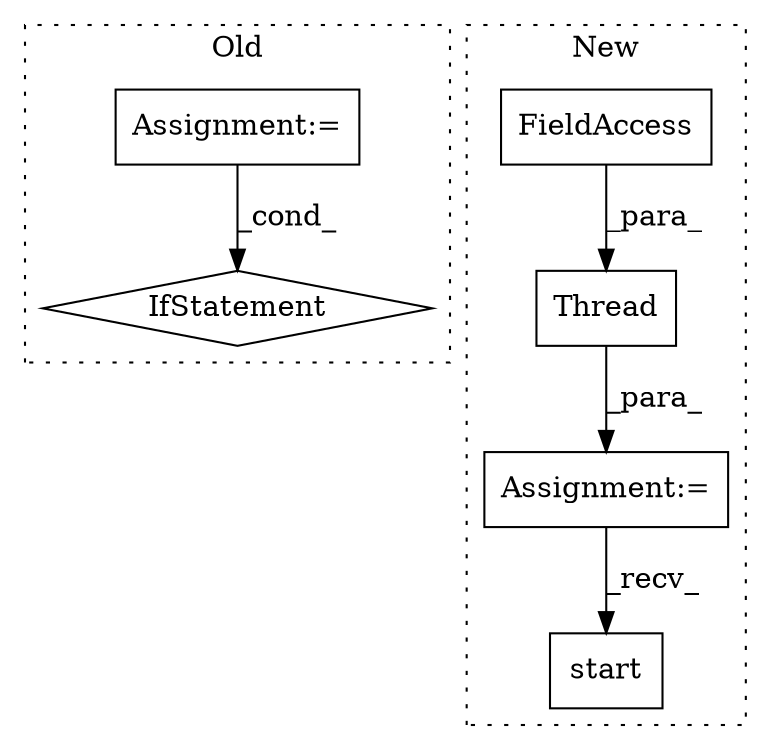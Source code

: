 digraph G {
subgraph cluster0 {
1 [label="IfStatement" a="25" s="2089,2115" l="8,2" shape="diamond"];
6 [label="Assignment:=" a="7" s="1251" l="1" shape="box"];
label = "Old";
style="dotted";
}
subgraph cluster1 {
2 [label="Thread" a="32" s="1241,1256" l="7,1" shape="box"];
3 [label="FieldAccess" a="22" s="1248" l="8" shape="box"];
4 [label="start" a="32" s="1275" l="7" shape="box"];
5 [label="Assignment:=" a="7" s="1230" l="1" shape="box"];
label = "New";
style="dotted";
}
2 -> 5 [label="_para_"];
3 -> 2 [label="_para_"];
5 -> 4 [label="_recv_"];
6 -> 1 [label="_cond_"];
}